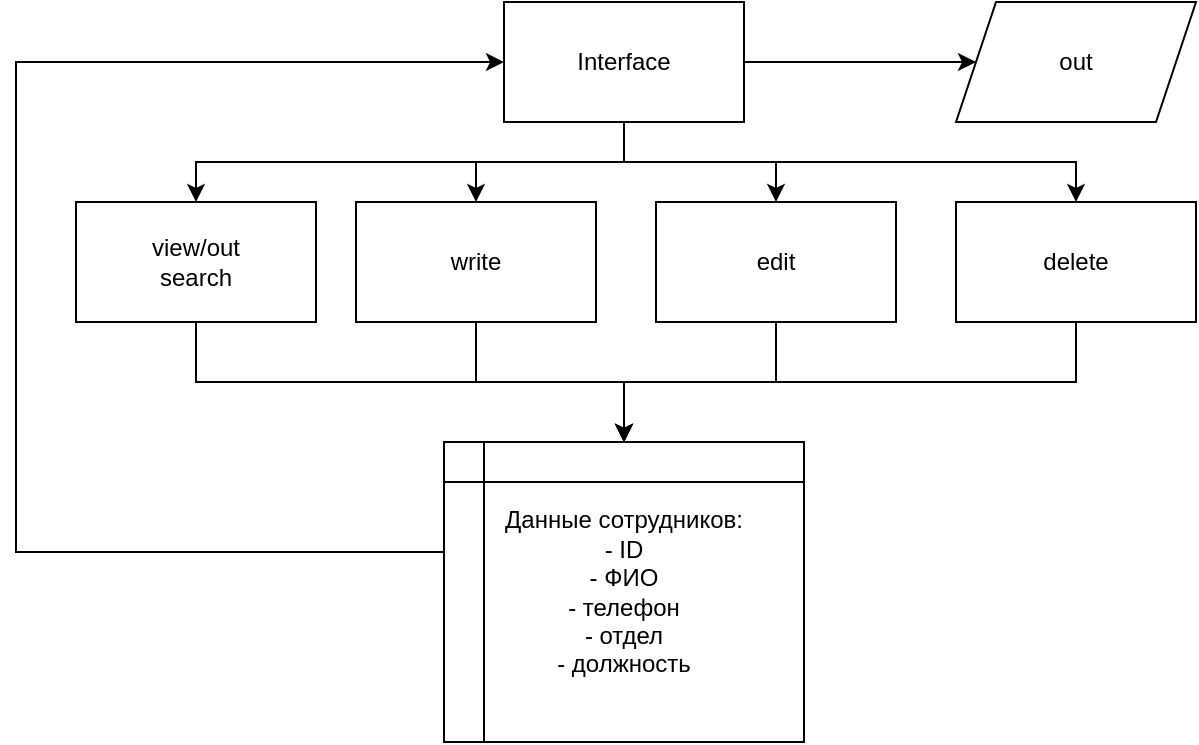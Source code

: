 <mxfile version="20.3.0" type="device"><diagram id="C5RBs43oDa-KdzZeNtuy" name="Page-1"><mxGraphModel dx="688" dy="865" grid="1" gridSize="10" guides="1" tooltips="1" connect="1" arrows="1" fold="1" page="1" pageScale="1" pageWidth="827" pageHeight="1169" math="0" shadow="0"><root><mxCell id="WIyWlLk6GJQsqaUBKTNV-0"/><mxCell id="WIyWlLk6GJQsqaUBKTNV-1" parent="WIyWlLk6GJQsqaUBKTNV-0"/><mxCell id="Bj2mVP0J--rjxSfBWmH--11" style="edgeStyle=orthogonalEdgeStyle;rounded=0;orthogonalLoop=1;jettySize=auto;html=1;" edge="1" parent="WIyWlLk6GJQsqaUBKTNV-1" source="Bj2mVP0J--rjxSfBWmH--0" target="Bj2mVP0J--rjxSfBWmH--1"><mxGeometry relative="1" as="geometry"><Array as="points"><mxPoint x="414" y="200"/><mxPoint x="200" y="200"/></Array></mxGeometry></mxCell><mxCell id="Bj2mVP0J--rjxSfBWmH--12" style="edgeStyle=orthogonalEdgeStyle;rounded=0;orthogonalLoop=1;jettySize=auto;html=1;exitX=0.5;exitY=1;exitDx=0;exitDy=0;entryX=0.5;entryY=0;entryDx=0;entryDy=0;" edge="1" parent="WIyWlLk6GJQsqaUBKTNV-1" source="Bj2mVP0J--rjxSfBWmH--0" target="Bj2mVP0J--rjxSfBWmH--8"><mxGeometry relative="1" as="geometry"/></mxCell><mxCell id="Bj2mVP0J--rjxSfBWmH--13" style="edgeStyle=orthogonalEdgeStyle;rounded=0;orthogonalLoop=1;jettySize=auto;html=1;entryX=0.5;entryY=0;entryDx=0;entryDy=0;" edge="1" parent="WIyWlLk6GJQsqaUBKTNV-1" source="Bj2mVP0J--rjxSfBWmH--0" target="Bj2mVP0J--rjxSfBWmH--2"><mxGeometry relative="1" as="geometry"/></mxCell><mxCell id="Bj2mVP0J--rjxSfBWmH--14" style="edgeStyle=orthogonalEdgeStyle;rounded=0;orthogonalLoop=1;jettySize=auto;html=1;entryX=0.5;entryY=0;entryDx=0;entryDy=0;" edge="1" parent="WIyWlLk6GJQsqaUBKTNV-1" source="Bj2mVP0J--rjxSfBWmH--0" target="Bj2mVP0J--rjxSfBWmH--3"><mxGeometry relative="1" as="geometry"/></mxCell><mxCell id="Bj2mVP0J--rjxSfBWmH--16" style="edgeStyle=orthogonalEdgeStyle;rounded=0;orthogonalLoop=1;jettySize=auto;html=1;entryX=0;entryY=0.5;entryDx=0;entryDy=0;" edge="1" parent="WIyWlLk6GJQsqaUBKTNV-1" source="Bj2mVP0J--rjxSfBWmH--0" target="Bj2mVP0J--rjxSfBWmH--15"><mxGeometry relative="1" as="geometry"/></mxCell><mxCell id="Bj2mVP0J--rjxSfBWmH--0" value="Interface" style="rounded=0;whiteSpace=wrap;html=1;" vertex="1" parent="WIyWlLk6GJQsqaUBKTNV-1"><mxGeometry x="354" y="120" width="120" height="60" as="geometry"/></mxCell><mxCell id="Bj2mVP0J--rjxSfBWmH--18" style="edgeStyle=orthogonalEdgeStyle;rounded=0;orthogonalLoop=1;jettySize=auto;html=1;entryX=0.5;entryY=0;entryDx=0;entryDy=0;" edge="1" parent="WIyWlLk6GJQsqaUBKTNV-1" source="Bj2mVP0J--rjxSfBWmH--1" target="Bj2mVP0J--rjxSfBWmH--4"><mxGeometry relative="1" as="geometry"><Array as="points"><mxPoint x="200" y="310"/><mxPoint x="414" y="310"/></Array></mxGeometry></mxCell><mxCell id="Bj2mVP0J--rjxSfBWmH--1" value="view/out&lt;br&gt;search" style="rounded=0;whiteSpace=wrap;html=1;" vertex="1" parent="WIyWlLk6GJQsqaUBKTNV-1"><mxGeometry x="140" y="220" width="120" height="60" as="geometry"/></mxCell><mxCell id="Bj2mVP0J--rjxSfBWmH--20" style="edgeStyle=orthogonalEdgeStyle;rounded=0;orthogonalLoop=1;jettySize=auto;html=1;entryX=0.5;entryY=0;entryDx=0;entryDy=0;" edge="1" parent="WIyWlLk6GJQsqaUBKTNV-1" source="Bj2mVP0J--rjxSfBWmH--2" target="Bj2mVP0J--rjxSfBWmH--4"><mxGeometry relative="1" as="geometry"/></mxCell><mxCell id="Bj2mVP0J--rjxSfBWmH--2" value="write" style="rounded=0;whiteSpace=wrap;html=1;" vertex="1" parent="WIyWlLk6GJQsqaUBKTNV-1"><mxGeometry x="280" y="220" width="120" height="60" as="geometry"/></mxCell><mxCell id="Bj2mVP0J--rjxSfBWmH--21" style="edgeStyle=orthogonalEdgeStyle;rounded=0;orthogonalLoop=1;jettySize=auto;html=1;entryX=0.5;entryY=0;entryDx=0;entryDy=0;" edge="1" parent="WIyWlLk6GJQsqaUBKTNV-1" source="Bj2mVP0J--rjxSfBWmH--3" target="Bj2mVP0J--rjxSfBWmH--4"><mxGeometry relative="1" as="geometry"/></mxCell><mxCell id="Bj2mVP0J--rjxSfBWmH--3" value="edit" style="rounded=0;whiteSpace=wrap;html=1;" vertex="1" parent="WIyWlLk6GJQsqaUBKTNV-1"><mxGeometry x="430" y="220" width="120" height="60" as="geometry"/></mxCell><mxCell id="Bj2mVP0J--rjxSfBWmH--17" style="edgeStyle=orthogonalEdgeStyle;rounded=0;orthogonalLoop=1;jettySize=auto;html=1;entryX=0;entryY=0.5;entryDx=0;entryDy=0;" edge="1" parent="WIyWlLk6GJQsqaUBKTNV-1" source="Bj2mVP0J--rjxSfBWmH--4" target="Bj2mVP0J--rjxSfBWmH--0"><mxGeometry relative="1" as="geometry"><Array as="points"><mxPoint x="110" y="395"/><mxPoint x="110" y="150"/></Array></mxGeometry></mxCell><mxCell id="Bj2mVP0J--rjxSfBWmH--4" value="Данные сотрудников:&lt;br&gt;- ID&lt;br&gt;- ФИО&lt;br&gt;- телефон&lt;br&gt;- отдел&lt;br&gt;- должность" style="shape=internalStorage;whiteSpace=wrap;html=1;backgroundOutline=1;" vertex="1" parent="WIyWlLk6GJQsqaUBKTNV-1"><mxGeometry x="324" y="340" width="180" height="150" as="geometry"/></mxCell><mxCell id="Bj2mVP0J--rjxSfBWmH--19" style="edgeStyle=orthogonalEdgeStyle;rounded=0;orthogonalLoop=1;jettySize=auto;html=1;entryX=0.5;entryY=0;entryDx=0;entryDy=0;" edge="1" parent="WIyWlLk6GJQsqaUBKTNV-1" source="Bj2mVP0J--rjxSfBWmH--8" target="Bj2mVP0J--rjxSfBWmH--4"><mxGeometry relative="1" as="geometry"><Array as="points"><mxPoint x="640" y="310"/><mxPoint x="414" y="310"/></Array></mxGeometry></mxCell><mxCell id="Bj2mVP0J--rjxSfBWmH--8" value="delete" style="rounded=0;whiteSpace=wrap;html=1;" vertex="1" parent="WIyWlLk6GJQsqaUBKTNV-1"><mxGeometry x="580" y="220" width="120" height="60" as="geometry"/></mxCell><mxCell id="Bj2mVP0J--rjxSfBWmH--15" value="out" style="shape=parallelogram;perimeter=parallelogramPerimeter;whiteSpace=wrap;html=1;fixedSize=1;" vertex="1" parent="WIyWlLk6GJQsqaUBKTNV-1"><mxGeometry x="580" y="120" width="120" height="60" as="geometry"/></mxCell></root></mxGraphModel></diagram></mxfile>